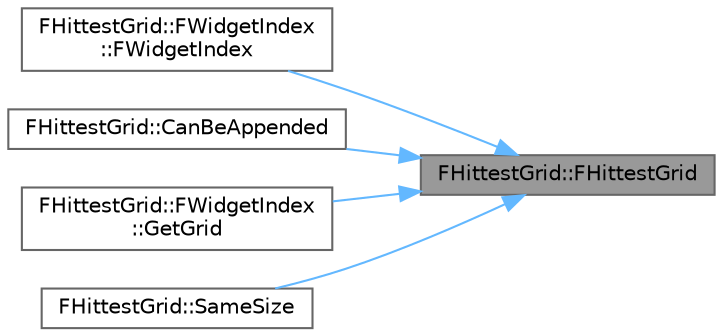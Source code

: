 digraph "FHittestGrid::FHittestGrid"
{
 // INTERACTIVE_SVG=YES
 // LATEX_PDF_SIZE
  bgcolor="transparent";
  edge [fontname=Helvetica,fontsize=10,labelfontname=Helvetica,labelfontsize=10];
  node [fontname=Helvetica,fontsize=10,shape=box,height=0.2,width=0.4];
  rankdir="RL";
  Node1 [id="Node000001",label="FHittestGrid::FHittestGrid",height=0.2,width=0.4,color="gray40", fillcolor="grey60", style="filled", fontcolor="black",tooltip=" "];
  Node1 -> Node2 [id="edge1_Node000001_Node000002",dir="back",color="steelblue1",style="solid",tooltip=" "];
  Node2 [id="Node000002",label="FHittestGrid::FWidgetIndex\l::FWidgetIndex",height=0.2,width=0.4,color="grey40", fillcolor="white", style="filled",URL="$d7/d4a/structFHittestGrid_1_1FWidgetIndex.html#ad04c4318501fcd9eda7355dc003e67c8",tooltip=" "];
  Node1 -> Node3 [id="edge2_Node000001_Node000003",dir="back",color="steelblue1",style="solid",tooltip=" "];
  Node3 [id="Node000003",label="FHittestGrid::CanBeAppended",height=0.2,width=0.4,color="grey40", fillcolor="white", style="filled",URL="$dd/d87/classFHittestGrid.html#a06792eb51a10e87f34bc277b275eea3c",tooltip="Is the other grid compatible with this grid."];
  Node1 -> Node4 [id="edge3_Node000001_Node000004",dir="back",color="steelblue1",style="solid",tooltip=" "];
  Node4 [id="Node000004",label="FHittestGrid::FWidgetIndex\l::GetGrid",height=0.2,width=0.4,color="grey40", fillcolor="white", style="filled",URL="$d7/d4a/structFHittestGrid_1_1FWidgetIndex.html#a3de96b5b028b9e17474bed93abdd587e",tooltip=" "];
  Node1 -> Node5 [id="edge4_Node000001_Node000005",dir="back",color="steelblue1",style="solid",tooltip=" "];
  Node5 [id="Node000005",label="FHittestGrid::SameSize",height=0.2,width=0.4,color="grey40", fillcolor="white", style="filled",URL="$dd/d87/classFHittestGrid.html#a4ac93ac03455af6b391a23216529ec27",tooltip="Are both grid of the same size."];
}
